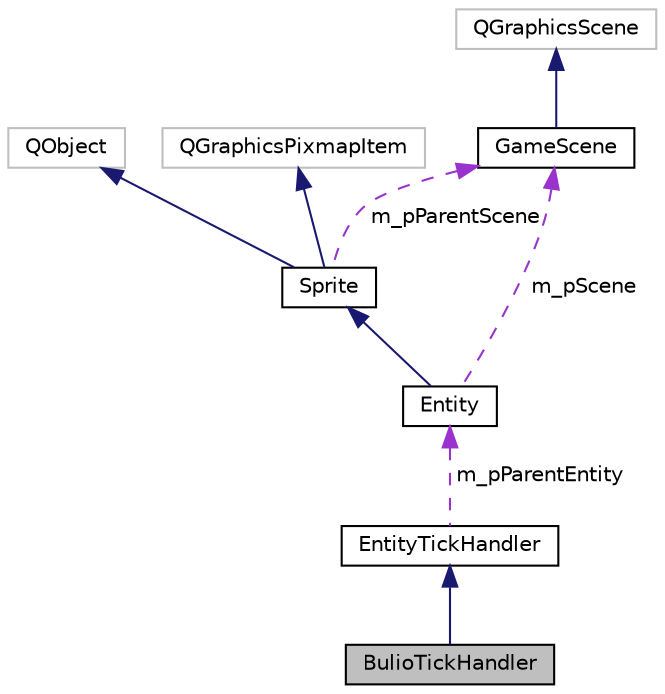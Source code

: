 digraph "BulioTickHandler"
{
 // LATEX_PDF_SIZE
  edge [fontname="Helvetica",fontsize="10",labelfontname="Helvetica",labelfontsize="10"];
  node [fontname="Helvetica",fontsize="10",shape=record];
  Node1 [label="BulioTickHandler",height=0.2,width=0.4,color="black", fillcolor="grey75", style="filled", fontcolor="black",tooltip="Cette classe est permet de crée un ennemie se déplaçant de droite à gauche."];
  Node2 -> Node1 [dir="back",color="midnightblue",fontsize="10",style="solid"];
  Node2 [label="EntityTickHandler",height=0.2,width=0.4,color="black", fillcolor="white", style="filled",URL="$class_entity_tick_handler.html",tooltip="Classe abstraite qui représente un gestionnaire de tick pour une entité."];
  Node3 -> Node2 [dir="back",color="darkorchid3",fontsize="10",style="dashed",label=" m_pParentEntity" ];
  Node3 [label="Entity",height=0.2,width=0.4,color="black", fillcolor="white", style="filled",URL="$class_entity.html",tooltip="The Entity class Cette classe est permet de crée une entité et de la géré avec différente méthode...."];
  Node4 -> Node3 [dir="back",color="midnightblue",fontsize="10",style="solid"];
  Node4 [label="Sprite",height=0.2,width=0.4,color="black", fillcolor="white", style="filled",URL="$class_sprite.html",tooltip="Classe qui représente un élément d'animation graphique 2D."];
  Node5 -> Node4 [dir="back",color="midnightblue",fontsize="10",style="solid"];
  Node5 [label="QObject",height=0.2,width=0.4,color="grey75", fillcolor="white", style="filled",tooltip=" "];
  Node6 -> Node4 [dir="back",color="midnightblue",fontsize="10",style="solid"];
  Node6 [label="QGraphicsPixmapItem",height=0.2,width=0.4,color="grey75", fillcolor="white", style="filled",tooltip=" "];
  Node7 -> Node4 [dir="back",color="darkorchid3",fontsize="10",style="dashed",label=" m_pParentScene" ];
  Node7 [label="GameScene",height=0.2,width=0.4,color="black", fillcolor="white", style="filled",URL="$class_game_scene.html",tooltip="Représente l'espace 2D du jeu."];
  Node8 -> Node7 [dir="back",color="midnightblue",fontsize="10",style="solid"];
  Node8 [label="QGraphicsScene",height=0.2,width=0.4,color="grey75", fillcolor="white", style="filled",tooltip=" "];
  Node7 -> Node3 [dir="back",color="darkorchid3",fontsize="10",style="dashed",label=" m_pScene" ];
}
